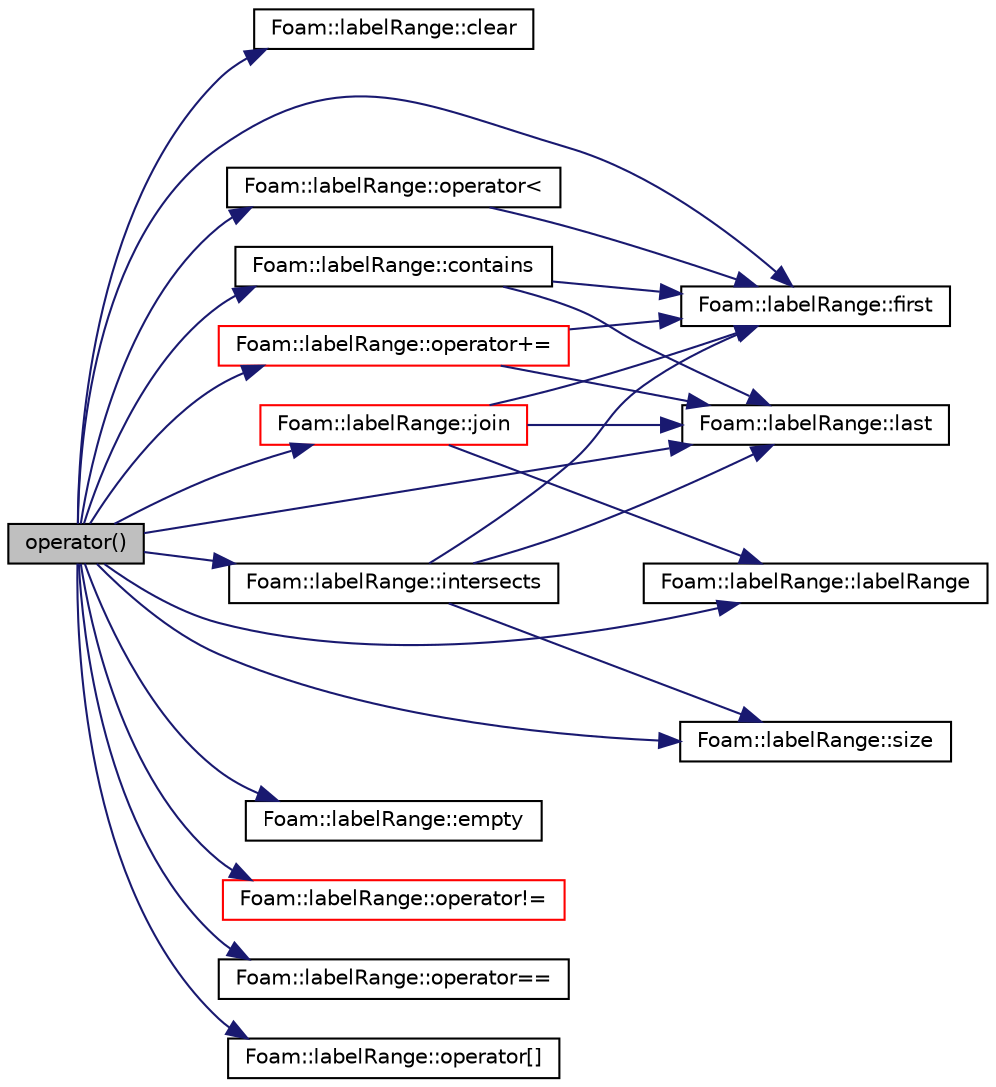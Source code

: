 digraph "operator()"
{
  bgcolor="transparent";
  edge [fontname="Helvetica",fontsize="10",labelfontname="Helvetica",labelfontsize="10"];
  node [fontname="Helvetica",fontsize="10",shape=record];
  rankdir="LR";
  Node1 [label="operator()",height=0.2,width=0.4,color="black", fillcolor="grey75", style="filled", fontcolor="black"];
  Node1 -> Node2 [color="midnightblue",fontsize="10",style="solid",fontname="Helvetica"];
  Node2 [label="Foam::labelRange::clear",height=0.2,width=0.4,color="black",URL="$a01276.html#ac8bb3912a3ce86b15842e79d0b421204",tooltip="Reset to zero size. "];
  Node1 -> Node3 [color="midnightblue",fontsize="10",style="solid",fontname="Helvetica"];
  Node3 [label="Foam::labelRange::contains",height=0.2,width=0.4,color="black",URL="$a01276.html#a00bddcea4238e0167ff8e5ae83524c8e",tooltip="Return true if the value is within the range. "];
  Node3 -> Node4 [color="midnightblue",fontsize="10",style="solid",fontname="Helvetica"];
  Node4 [label="Foam::labelRange::first",height=0.2,width=0.4,color="black",URL="$a01276.html#aa8d2617b9aecb7c5ffadf63f8cafd2d7",tooltip="The (inclusive) lower value of the range. "];
  Node3 -> Node5 [color="midnightblue",fontsize="10",style="solid",fontname="Helvetica"];
  Node5 [label="Foam::labelRange::last",height=0.2,width=0.4,color="black",URL="$a01276.html#a96481a3a0509f36926a0cd24aa8f200c",tooltip="The (inclusive) upper value of the range. "];
  Node1 -> Node6 [color="midnightblue",fontsize="10",style="solid",fontname="Helvetica"];
  Node6 [label="Foam::labelRange::empty",height=0.2,width=0.4,color="black",URL="$a01276.html#ac6e61de369e994009e36f344f99c15ad",tooltip="Is the range empty? "];
  Node1 -> Node4 [color="midnightblue",fontsize="10",style="solid",fontname="Helvetica"];
  Node1 -> Node7 [color="midnightblue",fontsize="10",style="solid",fontname="Helvetica"];
  Node7 [label="Foam::labelRange::intersects",height=0.2,width=0.4,color="black",URL="$a01276.html#a5e07be9f5956d3115d74a0c9a34cf9a1",tooltip="Return true if the ranges intersect. "];
  Node7 -> Node4 [color="midnightblue",fontsize="10",style="solid",fontname="Helvetica"];
  Node7 -> Node5 [color="midnightblue",fontsize="10",style="solid",fontname="Helvetica"];
  Node7 -> Node8 [color="midnightblue",fontsize="10",style="solid",fontname="Helvetica"];
  Node8 [label="Foam::labelRange::size",height=0.2,width=0.4,color="black",URL="$a01276.html#a723361dc2020160f5492e8fe2d09fa44",tooltip="Return the effective size of the range. "];
  Node1 -> Node9 [color="midnightblue",fontsize="10",style="solid",fontname="Helvetica"];
  Node9 [label="Foam::labelRange::join",height=0.2,width=0.4,color="red",URL="$a01276.html#a7afadf05392498c6bfb8b5a16f6cd028",tooltip="Return a joined range, squashing any gaps in between. "];
  Node9 -> Node4 [color="midnightblue",fontsize="10",style="solid",fontname="Helvetica"];
  Node9 -> Node10 [color="midnightblue",fontsize="10",style="solid",fontname="Helvetica"];
  Node10 [label="Foam::labelRange::labelRange",height=0.2,width=0.4,color="black",URL="$a01276.html#ade70efe3cbcbdce7f3b1de0be93d6243",tooltip="Construct an empty range. "];
  Node9 -> Node5 [color="midnightblue",fontsize="10",style="solid",fontname="Helvetica"];
  Node1 -> Node10 [color="midnightblue",fontsize="10",style="solid",fontname="Helvetica"];
  Node1 -> Node5 [color="midnightblue",fontsize="10",style="solid",fontname="Helvetica"];
  Node1 -> Node11 [color="midnightblue",fontsize="10",style="solid",fontname="Helvetica"];
  Node11 [label="Foam::labelRange::operator!=",height=0.2,width=0.4,color="red",URL="$a01276.html#a9013624e8b49a52f35547fbdd7635393"];
  Node1 -> Node12 [color="midnightblue",fontsize="10",style="solid",fontname="Helvetica"];
  Node12 [label="Foam::labelRange::operator+=",height=0.2,width=0.4,color="red",URL="$a01276.html#aed43f56756faacf96279e83e7ad49f5c",tooltip="Join ranges, squashing any gaps in between. "];
  Node12 -> Node4 [color="midnightblue",fontsize="10",style="solid",fontname="Helvetica"];
  Node12 -> Node5 [color="midnightblue",fontsize="10",style="solid",fontname="Helvetica"];
  Node1 -> Node13 [color="midnightblue",fontsize="10",style="solid",fontname="Helvetica"];
  Node13 [label="Foam::labelRange::operator\<",height=0.2,width=0.4,color="black",URL="$a01276.html#a957ec71556a145f4a9ca7479fb478285",tooltip="Comparison function for sorting, compares the start. "];
  Node13 -> Node4 [color="midnightblue",fontsize="10",style="solid",fontname="Helvetica"];
  Node1 -> Node14 [color="midnightblue",fontsize="10",style="solid",fontname="Helvetica"];
  Node14 [label="Foam::labelRange::operator==",height=0.2,width=0.4,color="black",URL="$a01276.html#aa4c726f011a5e8b915ca26f0a30f2e4f"];
  Node1 -> Node15 [color="midnightblue",fontsize="10",style="solid",fontname="Helvetica"];
  Node15 [label="Foam::labelRange::operator[]",height=0.2,width=0.4,color="black",URL="$a01276.html#a49977084e15bdf9b888df4aaad21b567",tooltip="Return element in range, no bounds checking. "];
  Node1 -> Node8 [color="midnightblue",fontsize="10",style="solid",fontname="Helvetica"];
}
